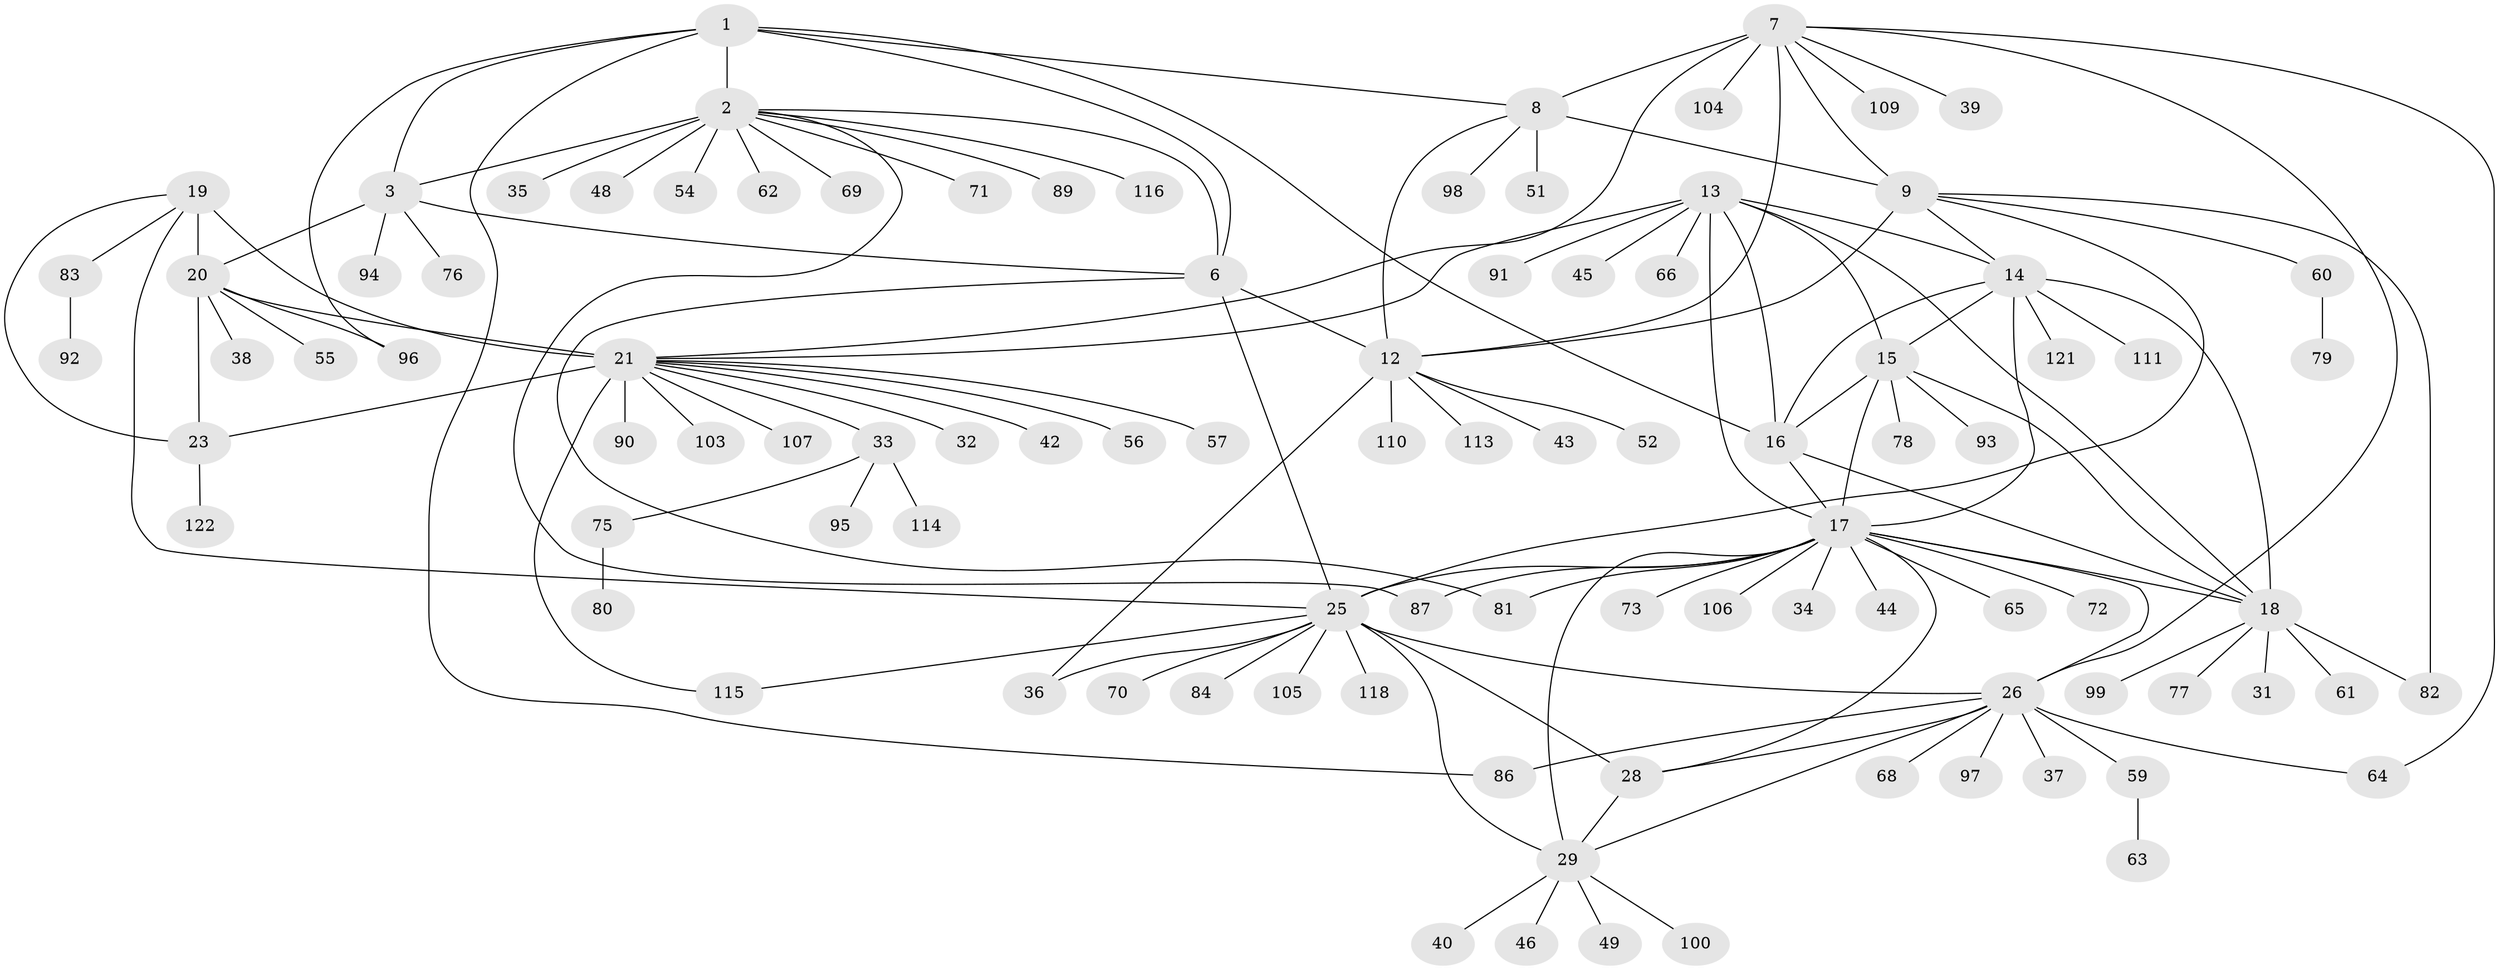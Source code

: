 // Generated by graph-tools (version 1.1) at 2025/24/03/03/25 07:24:13]
// undirected, 98 vertices, 138 edges
graph export_dot {
graph [start="1"]
  node [color=gray90,style=filled];
  1 [super="+101"];
  2 [super="+4"];
  3 [super="+5"];
  6 [super="+67"];
  7 [super="+10"];
  8 [super="+11"];
  9 [super="+58"];
  12 [super="+53"];
  13 [super="+112"];
  14;
  15 [super="+120"];
  16;
  17 [super="+27"];
  18 [super="+47"];
  19;
  20 [super="+22"];
  21 [super="+24"];
  23 [super="+74"];
  25 [super="+30"];
  26 [super="+41"];
  28;
  29 [super="+50"];
  31 [super="+88"];
  32;
  33;
  34;
  35;
  36;
  37;
  38;
  39;
  40;
  42;
  43;
  44;
  45;
  46;
  48;
  49;
  51 [super="+102"];
  52;
  54;
  55;
  56;
  57;
  59;
  60;
  61;
  62;
  63;
  64;
  65;
  66;
  68;
  69;
  70;
  71;
  72;
  73;
  75 [super="+85"];
  76;
  77;
  78;
  79;
  80 [super="+108"];
  81;
  82;
  83;
  84;
  86 [super="+117"];
  87;
  89;
  90;
  91;
  92 [super="+119"];
  93;
  94;
  95;
  96;
  97;
  98;
  99;
  100;
  103;
  104;
  105;
  106;
  107;
  109;
  110;
  111;
  113;
  114;
  115;
  116;
  118;
  121;
  122;
  1 -- 2 [weight=2];
  1 -- 3 [weight=2];
  1 -- 6;
  1 -- 8;
  1 -- 16;
  1 -- 86;
  1 -- 96;
  2 -- 3 [weight=4];
  2 -- 6 [weight=2];
  2 -- 35;
  2 -- 48;
  2 -- 54;
  2 -- 62;
  2 -- 69;
  2 -- 71;
  2 -- 87;
  2 -- 116;
  2 -- 89;
  3 -- 6 [weight=2];
  3 -- 76;
  3 -- 94;
  3 -- 20;
  6 -- 25;
  6 -- 81;
  6 -- 12;
  7 -- 8 [weight=4];
  7 -- 9 [weight=2];
  7 -- 12 [weight=2];
  7 -- 39;
  7 -- 64;
  7 -- 104;
  7 -- 109;
  7 -- 21;
  7 -- 26;
  8 -- 9 [weight=2];
  8 -- 12 [weight=2];
  8 -- 51;
  8 -- 98;
  9 -- 12;
  9 -- 14;
  9 -- 82;
  9 -- 60;
  9 -- 25;
  12 -- 36;
  12 -- 43;
  12 -- 52;
  12 -- 113;
  12 -- 110;
  13 -- 14;
  13 -- 15;
  13 -- 16;
  13 -- 17;
  13 -- 18;
  13 -- 21;
  13 -- 45;
  13 -- 66;
  13 -- 91;
  14 -- 15;
  14 -- 16;
  14 -- 17;
  14 -- 18;
  14 -- 111;
  14 -- 121;
  15 -- 16;
  15 -- 17;
  15 -- 18;
  15 -- 78;
  15 -- 93;
  16 -- 17;
  16 -- 18;
  17 -- 18;
  17 -- 44;
  17 -- 65;
  17 -- 73;
  17 -- 106;
  17 -- 34;
  17 -- 72;
  17 -- 81;
  17 -- 87;
  17 -- 25 [weight=2];
  17 -- 26;
  17 -- 28;
  17 -- 29;
  18 -- 31;
  18 -- 61;
  18 -- 77;
  18 -- 99;
  18 -- 82;
  19 -- 20 [weight=2];
  19 -- 21 [weight=2];
  19 -- 23;
  19 -- 25;
  19 -- 83;
  20 -- 21 [weight=4];
  20 -- 23 [weight=2];
  20 -- 55;
  20 -- 96;
  20 -- 38;
  21 -- 23 [weight=2];
  21 -- 32;
  21 -- 33;
  21 -- 42;
  21 -- 57;
  21 -- 107;
  21 -- 103;
  21 -- 56;
  21 -- 115;
  21 -- 90;
  23 -- 122;
  25 -- 26 [weight=2];
  25 -- 28 [weight=2];
  25 -- 29 [weight=2];
  25 -- 36;
  25 -- 115;
  25 -- 70;
  25 -- 105;
  25 -- 84;
  25 -- 118;
  26 -- 28;
  26 -- 29;
  26 -- 37;
  26 -- 59;
  26 -- 64;
  26 -- 68;
  26 -- 86;
  26 -- 97;
  28 -- 29;
  29 -- 40;
  29 -- 46;
  29 -- 49;
  29 -- 100;
  33 -- 75;
  33 -- 95;
  33 -- 114;
  59 -- 63;
  60 -- 79;
  75 -- 80;
  83 -- 92;
}
